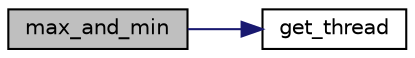 digraph "max_and_min"
{
 // LATEX_PDF_SIZE
  edge [fontname="Helvetica",fontsize="10",labelfontname="Helvetica",labelfontsize="10"];
  node [fontname="Helvetica",fontsize="10",shape=record];
  rankdir="LR";
  Node1 [label="max_and_min",height=0.2,width=0.4,color="black", fillcolor="grey75", style="filled", fontcolor="black",tooltip="Compute Max. & Min. of matrix elements. Compute color of each patch."];
  Node1 -> Node2 [color="midnightblue",fontsize="10",style="solid",fontname="Helvetica"];
  Node2 [label="get_thread",height=0.2,width=0.4,color="black", fillcolor="white", style="filled",URL="$basic__math_8cpp.html#a77b0fa2c247c0a993f982a59b423ce62",tooltip="OpenMP wrapper, get the number of threads."];
}
